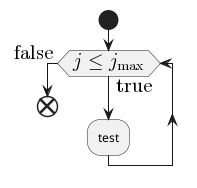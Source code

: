 {
  "sha1": "4uoiapvyztjhmwsjuagn0co261bluew",
  "insertion": {
    "when": "2024-05-30T20:48:20.586Z",
    "url": "http://forum.plantuml.net/8242/set-background-color-of-latex-math-entries",
    "user": "plantuml@gmail.com"
  }
}
@startuml
skinparam monochrome true
start
while (<latex>j \leq j_{\max}</latex>) is (<latex>\textrm{true}</latex>)
:test;
endwhile (<latex>\textrm{false}</latex>)
end
@enduml

